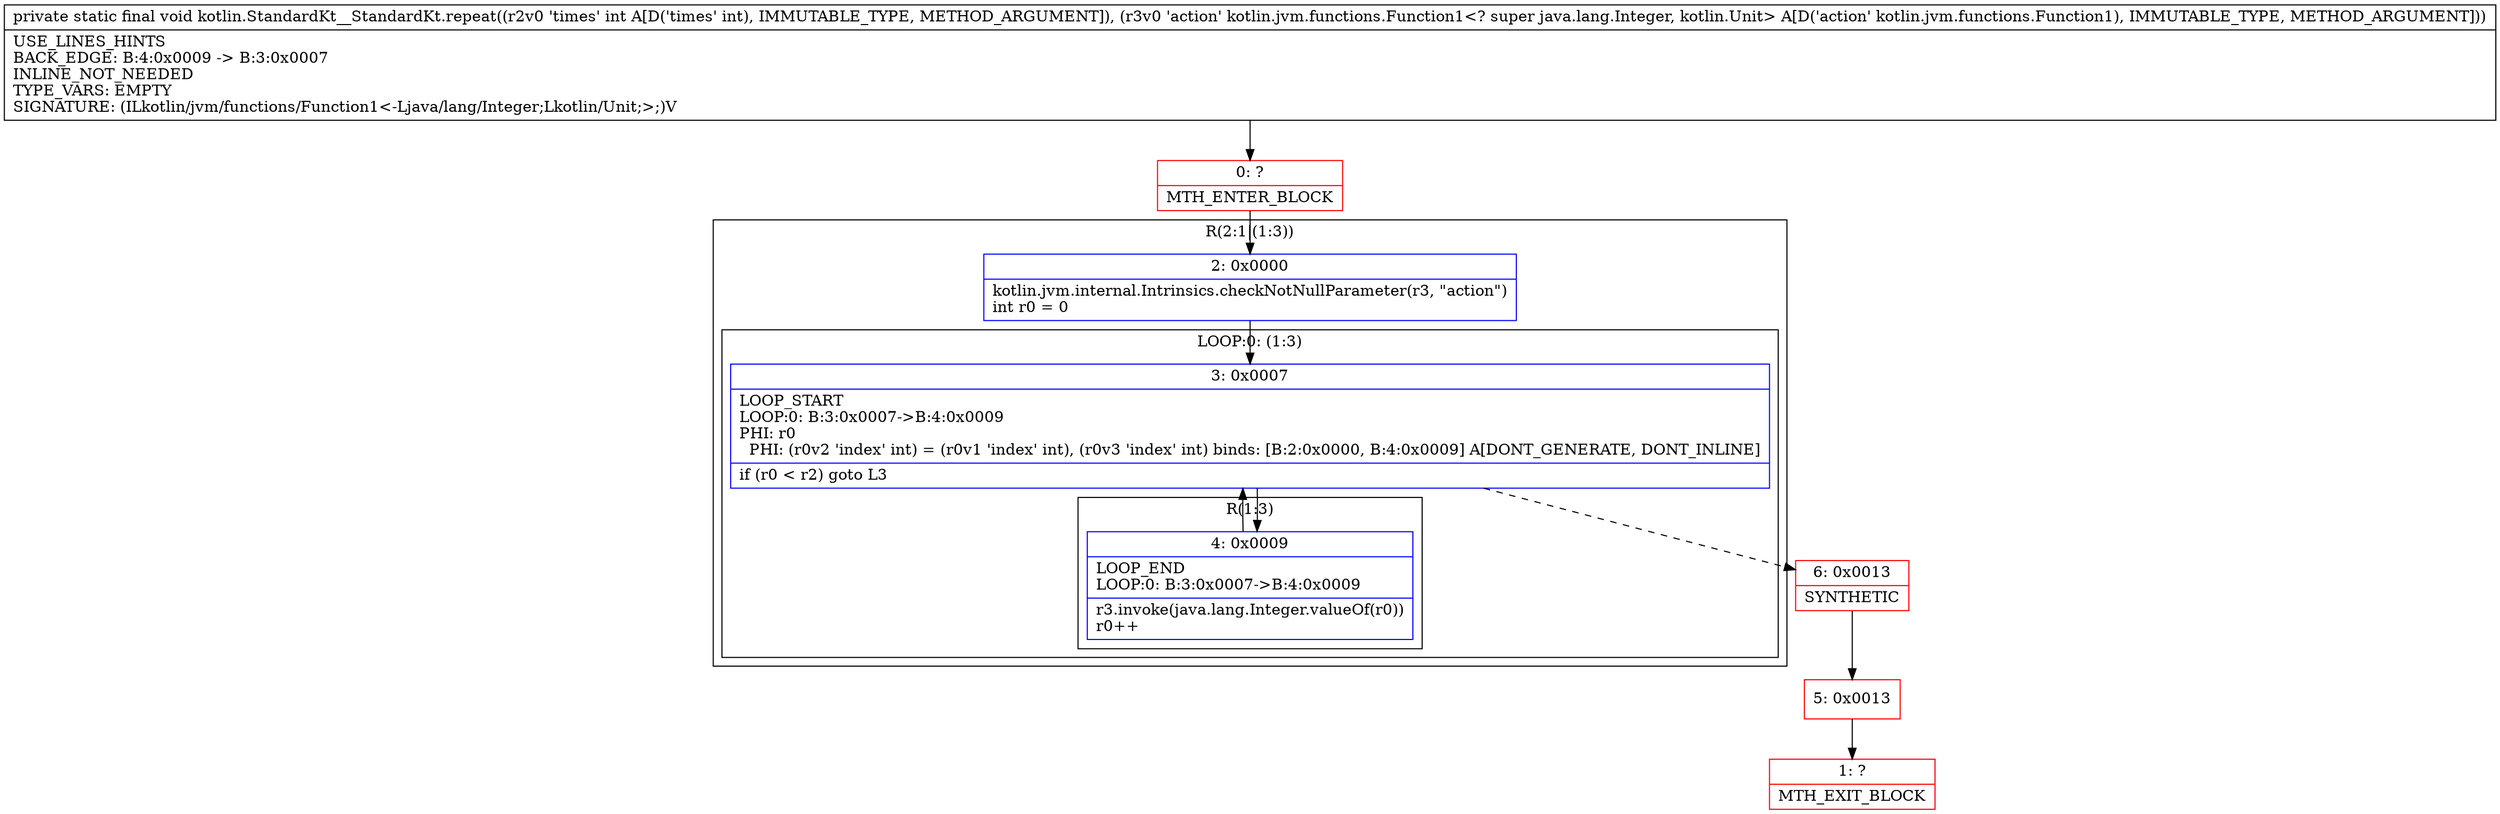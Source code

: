 digraph "CFG forkotlin.StandardKt__StandardKt.repeat(ILkotlin\/jvm\/functions\/Function1;)V" {
subgraph cluster_Region_2120918460 {
label = "R(2:1|(1:3))";
node [shape=record,color=blue];
Node_2 [shape=record,label="{2\:\ 0x0000|kotlin.jvm.internal.Intrinsics.checkNotNullParameter(r3, \"action\")\lint r0 = 0\l}"];
subgraph cluster_LoopRegion_1762225547 {
label = "LOOP:0: (1:3)";
node [shape=record,color=blue];
Node_3 [shape=record,label="{3\:\ 0x0007|LOOP_START\lLOOP:0: B:3:0x0007\-\>B:4:0x0009\lPHI: r0 \l  PHI: (r0v2 'index' int) = (r0v1 'index' int), (r0v3 'index' int) binds: [B:2:0x0000, B:4:0x0009] A[DONT_GENERATE, DONT_INLINE]\l|if (r0 \< r2) goto L3\l}"];
subgraph cluster_Region_136141100 {
label = "R(1:3)";
node [shape=record,color=blue];
Node_4 [shape=record,label="{4\:\ 0x0009|LOOP_END\lLOOP:0: B:3:0x0007\-\>B:4:0x0009\l|r3.invoke(java.lang.Integer.valueOf(r0))\lr0++\l}"];
}
}
}
Node_0 [shape=record,color=red,label="{0\:\ ?|MTH_ENTER_BLOCK\l}"];
Node_6 [shape=record,color=red,label="{6\:\ 0x0013|SYNTHETIC\l}"];
Node_5 [shape=record,color=red,label="{5\:\ 0x0013}"];
Node_1 [shape=record,color=red,label="{1\:\ ?|MTH_EXIT_BLOCK\l}"];
MethodNode[shape=record,label="{private static final void kotlin.StandardKt__StandardKt.repeat((r2v0 'times' int A[D('times' int), IMMUTABLE_TYPE, METHOD_ARGUMENT]), (r3v0 'action' kotlin.jvm.functions.Function1\<? super java.lang.Integer, kotlin.Unit\> A[D('action' kotlin.jvm.functions.Function1), IMMUTABLE_TYPE, METHOD_ARGUMENT]))  | USE_LINES_HINTS\lBACK_EDGE: B:4:0x0009 \-\> B:3:0x0007\lINLINE_NOT_NEEDED\lTYPE_VARS: EMPTY\lSIGNATURE: (ILkotlin\/jvm\/functions\/Function1\<\-Ljava\/lang\/Integer;Lkotlin\/Unit;\>;)V\l}"];
MethodNode -> Node_0;Node_2 -> Node_3;
Node_3 -> Node_4;
Node_3 -> Node_6[style=dashed];
Node_4 -> Node_3;
Node_0 -> Node_2;
Node_6 -> Node_5;
Node_5 -> Node_1;
}

